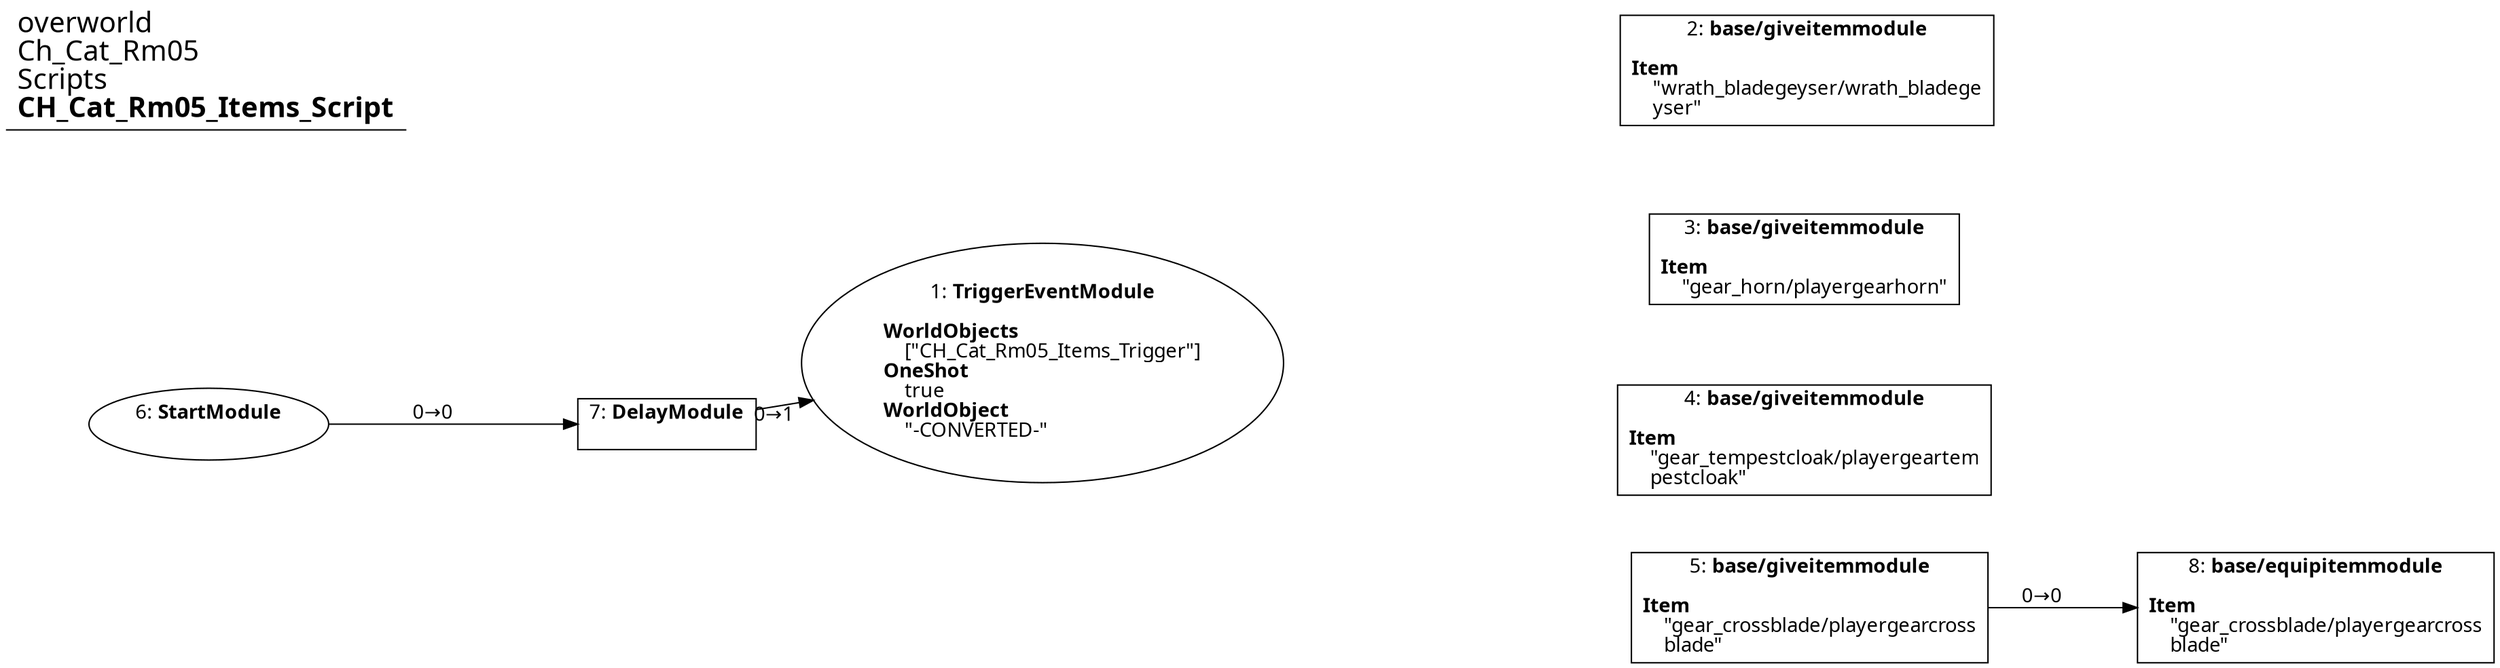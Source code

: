 digraph {
    layout = fdp;
    overlap = prism;
    sep = "+16";
    splines = spline;

    node [ shape = box ];

    graph [ fontname = "Segoe UI" ];
    node [ fontname = "Segoe UI" ];
    edge [ fontname = "Segoe UI" ];

    1 [ label = <1: <b>TriggerEventModule</b><br/><br/><b>WorldObjects</b><br align="left"/>    [&quot;CH_Cat_Rm05_Items_Trigger&quot;]<br align="left"/><b>OneShot</b><br align="left"/>    true<br align="left"/><b>WorldObject</b><br align="left"/>    &quot;-CONVERTED-&quot;<br align="left"/>> ];
    1 [ shape = oval ]
    1 [ pos = "0.010000001,-0.120000005!" ];

    2 [ label = <2: <b>base/giveitemmodule</b><br/><br/><b>Item</b><br align="left"/>    &quot;wrath_bladegeyser/wrath_bladege<br align="left"/>    yser&quot;<br align="left"/>> ];
    2 [ pos = "0.29700002,-0.010000001!" ];

    3 [ label = <3: <b>base/giveitemmodule</b><br/><br/><b>Item</b><br align="left"/>    &quot;gear_horn/playergearhorn&quot;<br align="left"/>> ];
    3 [ pos = "0.296,-0.081!" ];

    4 [ label = <4: <b>base/giveitemmodule</b><br/><br/><b>Item</b><br align="left"/>    &quot;gear_tempestcloak/playergeartem<br align="left"/>    pestcloak&quot;<br align="left"/>> ];
    4 [ pos = "0.296,-0.149!" ];

    5 [ label = <5: <b>base/giveitemmodule</b><br/><br/><b>Item</b><br align="left"/>    &quot;gear_crossblade/playergearcross<br align="left"/>    blade&quot;<br align="left"/>> ];
    5 [ pos = "0.298,-0.21200001!" ];
    5 -> 8 [ label = "0→0" ];

    6 [ label = <6: <b>StartModule</b><br/><br/>> ];
    6 [ shape = oval ]
    6 [ pos = "-0.303,-0.143!" ];
    6 -> 7 [ label = "0→0" ];

    7 [ label = <7: <b>DelayModule</b><br/><br/>> ];
    7 [ pos = "-0.13100001,-0.143!" ];
    7 -> 1 [ label = "0→1" ];

    8 [ label = <8: <b>base/equipitemmodule</b><br/><br/><b>Item</b><br align="left"/>    &quot;gear_crossblade/playergearcross<br align="left"/>    blade&quot;<br align="left"/>> ];
    8 [ pos = "0.48800004,-0.21200001!" ];

    title [ pos = "-0.30400002,-0.009000001!" ];
    title [ shape = underline ];
    title [ label = <<font point-size="20">overworld<br align="left"/>Ch_Cat_Rm05<br align="left"/>Scripts<br align="left"/><b>CH_Cat_Rm05_Items_Script</b><br align="left"/></font>> ];
}
